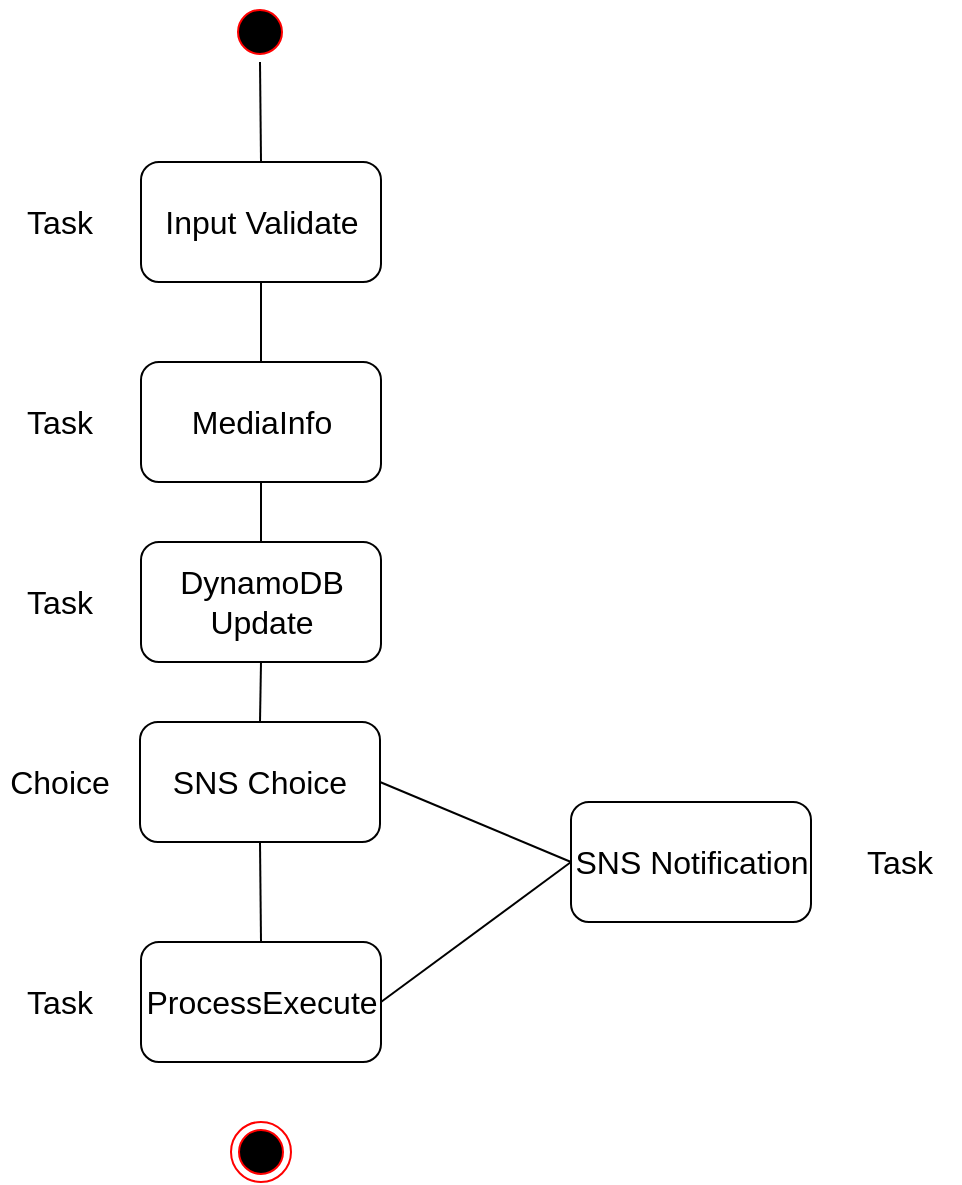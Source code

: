 <mxfile version="22.1.11" type="github">
  <diagram name="Page-1" id="e7e014a7-5840-1c2e-5031-d8a46d1fe8dd">
    <mxGraphModel dx="560" dy="1483" grid="1" gridSize="10" guides="1" tooltips="1" connect="1" arrows="1" fold="1" page="1" pageScale="1" pageWidth="1169" pageHeight="826" background="none" math="0" shadow="0">
      <root>
        <mxCell id="0" />
        <mxCell id="1" parent="0" />
        <mxCell id="SQg0XDpjlxG6kFOg6IQ--44" value="Input Validate" style="rounded=1;whiteSpace=wrap;html=1;fontSize=16;" vertex="1" parent="1">
          <mxGeometry x="150.5" y="-590" width="120" height="60" as="geometry" />
        </mxCell>
        <mxCell id="SQg0XDpjlxG6kFOg6IQ--45" value="MediaInfo" style="rounded=1;whiteSpace=wrap;html=1;fontSize=16;" vertex="1" parent="1">
          <mxGeometry x="150.5" y="-490" width="120" height="60" as="geometry" />
        </mxCell>
        <mxCell id="SQg0XDpjlxG6kFOg6IQ--46" value="DynamoDB Update" style="rounded=1;whiteSpace=wrap;html=1;fontSize=16;" vertex="1" parent="1">
          <mxGeometry x="150.5" y="-400" width="120" height="60" as="geometry" />
        </mxCell>
        <mxCell id="SQg0XDpjlxG6kFOg6IQ--47" value="SNS Choice" style="rounded=1;whiteSpace=wrap;html=1;fontSize=16;" vertex="1" parent="1">
          <mxGeometry x="150" y="-310" width="120" height="60" as="geometry" />
        </mxCell>
        <mxCell id="SQg0XDpjlxG6kFOg6IQ--48" value="SNS Notification" style="rounded=1;whiteSpace=wrap;html=1;fontSize=16;" vertex="1" parent="1">
          <mxGeometry x="365.5" y="-270" width="120" height="60" as="geometry" />
        </mxCell>
        <mxCell id="SQg0XDpjlxG6kFOg6IQ--49" value="ProcessExecute" style="rounded=1;whiteSpace=wrap;html=1;fontSize=16;" vertex="1" parent="1">
          <mxGeometry x="150.5" y="-200" width="120" height="60" as="geometry" />
        </mxCell>
        <mxCell id="SQg0XDpjlxG6kFOg6IQ--56" value="" style="ellipse;shape=endState;fillColor=#000000;strokeColor=#ff0000" vertex="1" parent="1">
          <mxGeometry x="195.5" y="-110" width="30" height="30" as="geometry" />
        </mxCell>
        <mxCell id="SQg0XDpjlxG6kFOg6IQ--57" value="" style="endArrow=none;html=1;rounded=0;fontSize=12;startSize=8;endSize=8;curved=1;entryX=0.5;entryY=1;entryDx=0;entryDy=0;exitX=0.5;exitY=0;exitDx=0;exitDy=0;" edge="1" parent="1" source="SQg0XDpjlxG6kFOg6IQ--45" target="SQg0XDpjlxG6kFOg6IQ--44">
          <mxGeometry width="50" height="50" relative="1" as="geometry">
            <mxPoint x="245.5" y="-400" as="sourcePoint" />
            <mxPoint x="295.5" y="-450" as="targetPoint" />
          </mxGeometry>
        </mxCell>
        <mxCell id="SQg0XDpjlxG6kFOg6IQ--58" value="" style="endArrow=none;html=1;rounded=0;fontSize=12;startSize=8;endSize=8;curved=1;entryX=0.5;entryY=1;entryDx=0;entryDy=0;" edge="1" parent="1" source="SQg0XDpjlxG6kFOg6IQ--46" target="SQg0XDpjlxG6kFOg6IQ--45">
          <mxGeometry width="50" height="50" relative="1" as="geometry">
            <mxPoint x="245.5" y="-400" as="sourcePoint" />
            <mxPoint x="295.5" y="-450" as="targetPoint" />
          </mxGeometry>
        </mxCell>
        <mxCell id="SQg0XDpjlxG6kFOg6IQ--59" value="" style="endArrow=none;html=1;rounded=0;fontSize=12;startSize=8;endSize=8;curved=1;entryX=0.5;entryY=1;entryDx=0;entryDy=0;exitX=0.5;exitY=0;exitDx=0;exitDy=0;" edge="1" parent="1" source="SQg0XDpjlxG6kFOg6IQ--47" target="SQg0XDpjlxG6kFOg6IQ--46">
          <mxGeometry width="50" height="50" relative="1" as="geometry">
            <mxPoint x="245.5" y="-400" as="sourcePoint" />
            <mxPoint x="295.5" y="-450" as="targetPoint" />
          </mxGeometry>
        </mxCell>
        <mxCell id="SQg0XDpjlxG6kFOg6IQ--60" value="" style="endArrow=none;html=1;rounded=0;fontSize=12;startSize=8;endSize=8;curved=1;entryX=0.5;entryY=1;entryDx=0;entryDy=0;exitX=0.5;exitY=0;exitDx=0;exitDy=0;" edge="1" parent="1" source="SQg0XDpjlxG6kFOg6IQ--49" target="SQg0XDpjlxG6kFOg6IQ--47">
          <mxGeometry width="50" height="50" relative="1" as="geometry">
            <mxPoint x="245.5" y="-300" as="sourcePoint" />
            <mxPoint x="295.5" y="-350" as="targetPoint" />
          </mxGeometry>
        </mxCell>
        <mxCell id="SQg0XDpjlxG6kFOg6IQ--61" value="" style="endArrow=none;html=1;rounded=0;fontSize=12;startSize=8;endSize=8;curved=1;exitX=1;exitY=0.5;exitDx=0;exitDy=0;entryX=0;entryY=0.5;entryDx=0;entryDy=0;" edge="1" parent="1" source="SQg0XDpjlxG6kFOg6IQ--47" target="SQg0XDpjlxG6kFOg6IQ--48">
          <mxGeometry width="50" height="50" relative="1" as="geometry">
            <mxPoint x="245.5" y="-300" as="sourcePoint" />
            <mxPoint x="295.5" y="-350" as="targetPoint" />
          </mxGeometry>
        </mxCell>
        <mxCell id="SQg0XDpjlxG6kFOg6IQ--62" value="" style="endArrow=none;html=1;rounded=0;fontSize=12;startSize=8;endSize=8;curved=1;exitX=1;exitY=0.5;exitDx=0;exitDy=0;entryX=0;entryY=0.5;entryDx=0;entryDy=0;" edge="1" parent="1" source="SQg0XDpjlxG6kFOg6IQ--49" target="SQg0XDpjlxG6kFOg6IQ--48">
          <mxGeometry width="50" height="50" relative="1" as="geometry">
            <mxPoint x="245.5" y="-300" as="sourcePoint" />
            <mxPoint x="295.5" y="-350" as="targetPoint" />
          </mxGeometry>
        </mxCell>
        <mxCell id="SQg0XDpjlxG6kFOg6IQ--66" value="" style="endArrow=none;html=1;rounded=0;fontSize=12;startSize=8;endSize=8;curved=1;entryX=0.5;entryY=1;entryDx=0;entryDy=0;exitX=0.5;exitY=0;exitDx=0;exitDy=0;" edge="1" parent="1" source="SQg0XDpjlxG6kFOg6IQ--44" target="SQg0XDpjlxG6kFOg6IQ--67">
          <mxGeometry width="50" height="50" relative="1" as="geometry">
            <mxPoint x="245.5" y="-400" as="sourcePoint" />
            <mxPoint x="215.5" y="-665" as="targetPoint" />
          </mxGeometry>
        </mxCell>
        <mxCell id="SQg0XDpjlxG6kFOg6IQ--67" value="" style="ellipse;shape=startState;fillColor=#000000;strokeColor=#ff0000;" vertex="1" parent="1">
          <mxGeometry x="195" y="-670" width="30" height="30" as="geometry" />
        </mxCell>
        <mxCell id="SQg0XDpjlxG6kFOg6IQ--68" value="Task" style="text;html=1;strokeColor=none;fillColor=none;align=center;verticalAlign=middle;whiteSpace=wrap;rounded=0;fontSize=16;" vertex="1" parent="1">
          <mxGeometry x="80" y="-575" width="60" height="30" as="geometry" />
        </mxCell>
        <mxCell id="SQg0XDpjlxG6kFOg6IQ--69" value="Task" style="text;html=1;strokeColor=none;fillColor=none;align=center;verticalAlign=middle;whiteSpace=wrap;rounded=0;fontSize=16;" vertex="1" parent="1">
          <mxGeometry x="80" y="-475" width="60" height="30" as="geometry" />
        </mxCell>
        <mxCell id="SQg0XDpjlxG6kFOg6IQ--70" value="Task" style="text;html=1;strokeColor=none;fillColor=none;align=center;verticalAlign=middle;whiteSpace=wrap;rounded=0;fontSize=16;" vertex="1" parent="1">
          <mxGeometry x="80" y="-385" width="60" height="30" as="geometry" />
        </mxCell>
        <mxCell id="SQg0XDpjlxG6kFOg6IQ--72" value="Task" style="text;html=1;strokeColor=none;fillColor=none;align=center;verticalAlign=middle;whiteSpace=wrap;rounded=0;fontSize=16;" vertex="1" parent="1">
          <mxGeometry x="80" y="-185" width="60" height="30" as="geometry" />
        </mxCell>
        <mxCell id="SQg0XDpjlxG6kFOg6IQ--73" value="Task" style="text;html=1;strokeColor=none;fillColor=none;align=center;verticalAlign=middle;whiteSpace=wrap;rounded=0;fontSize=16;" vertex="1" parent="1">
          <mxGeometry x="500" y="-255" width="60" height="30" as="geometry" />
        </mxCell>
        <mxCell id="SQg0XDpjlxG6kFOg6IQ--74" value="Choice" style="text;html=1;strokeColor=none;fillColor=none;align=center;verticalAlign=middle;whiteSpace=wrap;rounded=0;fontSize=16;" vertex="1" parent="1">
          <mxGeometry x="80" y="-295" width="60" height="30" as="geometry" />
        </mxCell>
      </root>
    </mxGraphModel>
  </diagram>
</mxfile>
